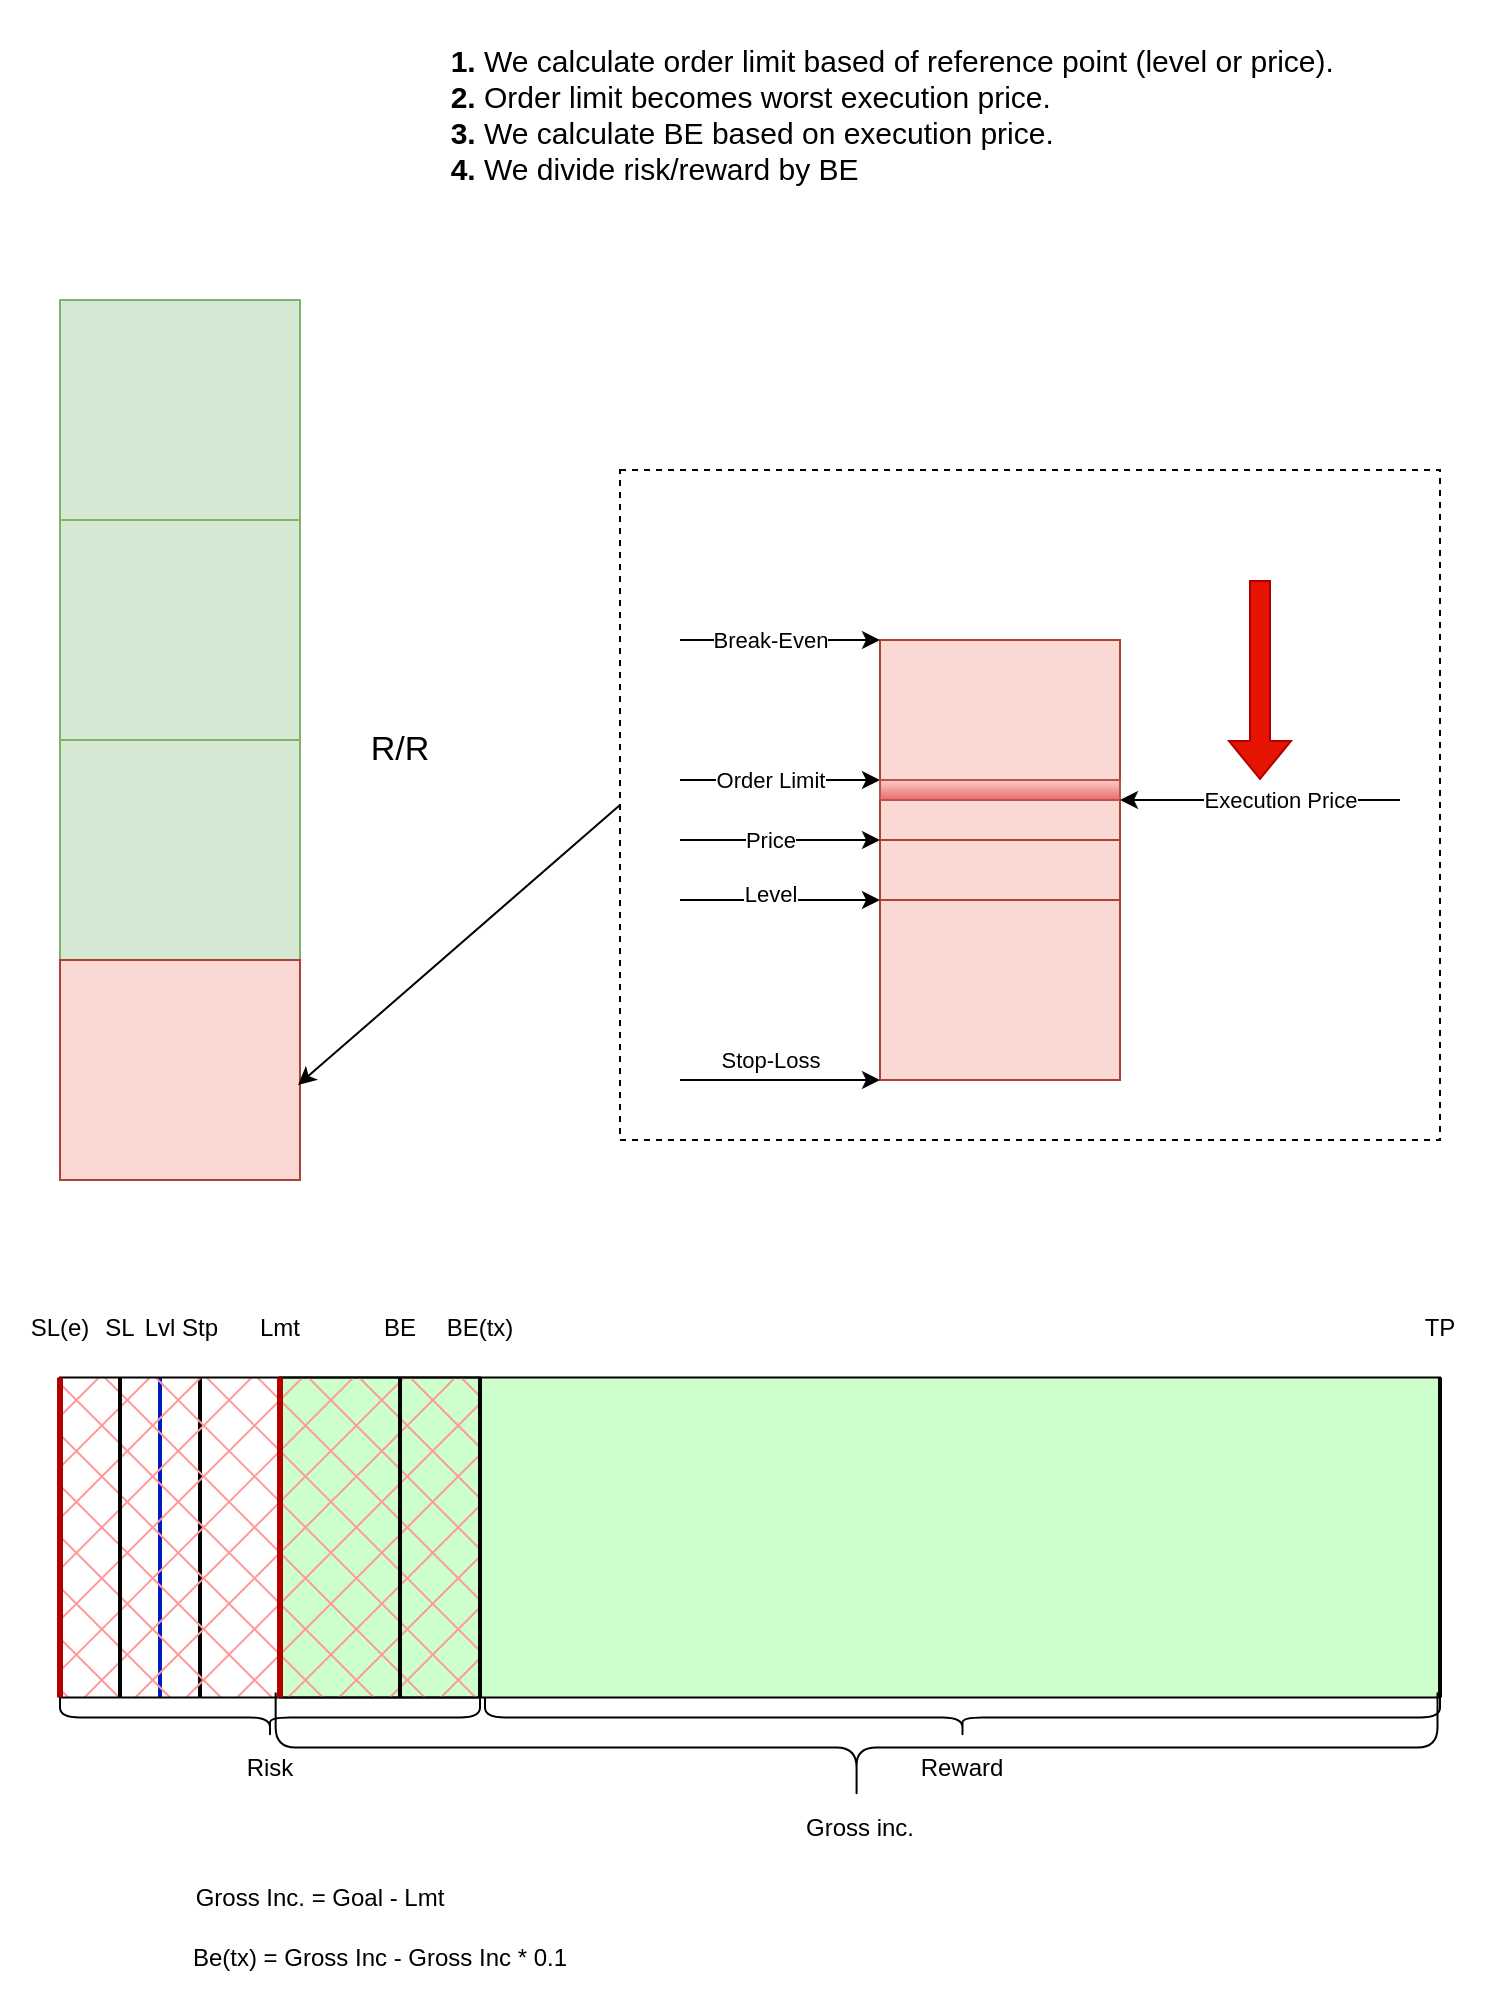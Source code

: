 <mxfile version="24.1.0" type="device">
  <diagram name="Page-1" id="j-MaNXyUL6Ljd3Kbs1A1">
    <mxGraphModel dx="1337" dy="744" grid="1" gridSize="10" guides="1" tooltips="1" connect="1" arrows="1" fold="1" page="1" pageScale="1" pageWidth="850" pageHeight="1100" math="0" shadow="0">
      <root>
        <mxCell id="0" />
        <mxCell id="1" parent="0" />
        <mxCell id="qoeNgem16C5iIp4ydC2M-30" value="" style="rounded=0;whiteSpace=wrap;html=1;fillStyle=auto;fillColor=#CCFFCC;" vertex="1" parent="1">
          <mxGeometry x="210" y="738.75" width="580" height="160" as="geometry" />
        </mxCell>
        <mxCell id="qoeNgem16C5iIp4ydC2M-4" value="" style="group" vertex="1" connectable="0" parent="1">
          <mxGeometry x="120" y="698.75" width="60" height="200" as="geometry" />
        </mxCell>
        <mxCell id="qoeNgem16C5iIp4ydC2M-2" value="" style="endArrow=none;html=1;rounded=0;strokeWidth=2;fillColor=#0050ef;strokeColor=#001DBC;" edge="1" parent="qoeNgem16C5iIp4ydC2M-4">
          <mxGeometry width="50" height="50" relative="1" as="geometry">
            <mxPoint x="30" y="200" as="sourcePoint" />
            <mxPoint x="30" y="40" as="targetPoint" />
          </mxGeometry>
        </mxCell>
        <mxCell id="qoeNgem16C5iIp4ydC2M-3" value="Lvl" style="text;html=1;align=center;verticalAlign=middle;whiteSpace=wrap;rounded=0;" vertex="1" parent="qoeNgem16C5iIp4ydC2M-4">
          <mxGeometry width="60" height="30" as="geometry" />
        </mxCell>
        <mxCell id="G4bdY_BmcVsglZIs1OtU-32" value="" style="rounded=0;whiteSpace=wrap;html=1;fillColor=none;dashed=1;" parent="1" vertex="1">
          <mxGeometry x="380" y="285" width="410" height="335" as="geometry" />
        </mxCell>
        <mxCell id="k13MN9PNjsYVJc43l-up-2" value="" style="rounded=0;whiteSpace=wrap;html=1;fillColor=#d5e8d4;strokeColor=#82b366;" parent="1" vertex="1">
          <mxGeometry x="100" y="420" width="120" height="110" as="geometry" />
        </mxCell>
        <mxCell id="k13MN9PNjsYVJc43l-up-3" value="" style="rounded=0;whiteSpace=wrap;html=1;fillColor=#fad9d5;strokeColor=#ae4132;" parent="1" vertex="1">
          <mxGeometry x="100" y="530" width="120" height="110" as="geometry" />
        </mxCell>
        <mxCell id="G4bdY_BmcVsglZIs1OtU-1" value="" style="rounded=0;whiteSpace=wrap;html=1;fillColor=#d5e8d4;strokeColor=#82b366;" parent="1" vertex="1">
          <mxGeometry x="100" y="310" width="120" height="110" as="geometry" />
        </mxCell>
        <mxCell id="G4bdY_BmcVsglZIs1OtU-2" value="" style="rounded=0;whiteSpace=wrap;html=1;fillColor=#d5e8d4;strokeColor=#82b366;" parent="1" vertex="1">
          <mxGeometry x="100" y="200" width="120" height="110" as="geometry" />
        </mxCell>
        <mxCell id="G4bdY_BmcVsglZIs1OtU-3" value="R/R" style="text;html=1;align=center;verticalAlign=middle;whiteSpace=wrap;rounded=0;fontSize=17;" parent="1" vertex="1">
          <mxGeometry x="240" y="410" width="60" height="30" as="geometry" />
        </mxCell>
        <mxCell id="G4bdY_BmcVsglZIs1OtU-4" value="" style="rounded=0;whiteSpace=wrap;html=1;fillColor=#fad9d5;strokeColor=#ae4132;" parent="1" vertex="1">
          <mxGeometry x="510" y="500" width="120" height="90" as="geometry" />
        </mxCell>
        <mxCell id="G4bdY_BmcVsglZIs1OtU-6" value="" style="rounded=0;whiteSpace=wrap;html=1;fillColor=#fad9d5;strokeColor=#ae4132;" parent="1" vertex="1">
          <mxGeometry x="510" y="470" width="120" height="30" as="geometry" />
        </mxCell>
        <mxCell id="G4bdY_BmcVsglZIs1OtU-7" value="" style="rounded=0;whiteSpace=wrap;html=1;fillColor=#fad9d5;strokeColor=#ae4132;" parent="1" vertex="1">
          <mxGeometry x="510" y="440" width="120" height="30" as="geometry" />
        </mxCell>
        <mxCell id="G4bdY_BmcVsglZIs1OtU-8" value="" style="rounded=0;whiteSpace=wrap;html=1;fillColor=#fad9d5;strokeColor=#ae4132;" parent="1" vertex="1">
          <mxGeometry x="510" y="370" width="120" height="70" as="geometry" />
        </mxCell>
        <mxCell id="G4bdY_BmcVsglZIs1OtU-9" value="" style="endArrow=classic;html=1;rounded=0;entryX=0;entryY=1;entryDx=0;entryDy=0;" parent="1" target="G4bdY_BmcVsglZIs1OtU-6" edge="1">
          <mxGeometry width="50" height="50" relative="1" as="geometry">
            <mxPoint x="410" y="500" as="sourcePoint" />
            <mxPoint x="480" y="350" as="targetPoint" />
          </mxGeometry>
        </mxCell>
        <mxCell id="G4bdY_BmcVsglZIs1OtU-10" value="Level" style="edgeLabel;html=1;align=center;verticalAlign=middle;resizable=0;points=[];" parent="G4bdY_BmcVsglZIs1OtU-9" vertex="1" connectable="0">
          <mxGeometry x="-0.4" y="3" relative="1" as="geometry">
            <mxPoint x="15" as="offset" />
          </mxGeometry>
        </mxCell>
        <mxCell id="G4bdY_BmcVsglZIs1OtU-12" value="" style="endArrow=classic;html=1;rounded=0;entryX=0;entryY=1;entryDx=0;entryDy=0;" parent="1" edge="1">
          <mxGeometry width="50" height="50" relative="1" as="geometry">
            <mxPoint x="410" y="590" as="sourcePoint" />
            <mxPoint x="510" y="590" as="targetPoint" />
          </mxGeometry>
        </mxCell>
        <mxCell id="G4bdY_BmcVsglZIs1OtU-13" value="Stop-Loss" style="edgeLabel;html=1;align=center;verticalAlign=middle;resizable=0;points=[];" parent="G4bdY_BmcVsglZIs1OtU-12" vertex="1" connectable="0">
          <mxGeometry x="-0.4" y="3" relative="1" as="geometry">
            <mxPoint x="15" y="-7" as="offset" />
          </mxGeometry>
        </mxCell>
        <mxCell id="G4bdY_BmcVsglZIs1OtU-19" value="" style="endArrow=classic;html=1;rounded=0;entryX=0;entryY=1;entryDx=0;entryDy=0;" parent="1" edge="1">
          <mxGeometry width="50" height="50" relative="1" as="geometry">
            <mxPoint x="410" y="470" as="sourcePoint" />
            <mxPoint x="510" y="470" as="targetPoint" />
          </mxGeometry>
        </mxCell>
        <mxCell id="G4bdY_BmcVsglZIs1OtU-20" value="Price" style="edgeLabel;html=1;align=center;verticalAlign=middle;resizable=0;points=[];" parent="G4bdY_BmcVsglZIs1OtU-19" vertex="1" connectable="0">
          <mxGeometry x="-0.4" y="3" relative="1" as="geometry">
            <mxPoint x="15" y="3" as="offset" />
          </mxGeometry>
        </mxCell>
        <mxCell id="G4bdY_BmcVsglZIs1OtU-21" value="" style="endArrow=classic;html=1;rounded=0;entryX=0;entryY=1;entryDx=0;entryDy=0;" parent="1" edge="1">
          <mxGeometry width="50" height="50" relative="1" as="geometry">
            <mxPoint x="410" y="440" as="sourcePoint" />
            <mxPoint x="510" y="440" as="targetPoint" />
          </mxGeometry>
        </mxCell>
        <mxCell id="G4bdY_BmcVsglZIs1OtU-22" value="Order Limit" style="edgeLabel;html=1;align=center;verticalAlign=middle;resizable=0;points=[];" parent="G4bdY_BmcVsglZIs1OtU-21" vertex="1" connectable="0">
          <mxGeometry x="-0.4" y="3" relative="1" as="geometry">
            <mxPoint x="15" y="3" as="offset" />
          </mxGeometry>
        </mxCell>
        <mxCell id="G4bdY_BmcVsglZIs1OtU-24" value="" style="endArrow=classic;html=1;rounded=0;entryX=0;entryY=1;entryDx=0;entryDy=0;" parent="1" edge="1">
          <mxGeometry width="50" height="50" relative="1" as="geometry">
            <mxPoint x="410" y="370" as="sourcePoint" />
            <mxPoint x="510" y="370" as="targetPoint" />
          </mxGeometry>
        </mxCell>
        <mxCell id="G4bdY_BmcVsglZIs1OtU-25" value="Break-Even" style="edgeLabel;html=1;align=center;verticalAlign=middle;resizable=0;points=[];" parent="G4bdY_BmcVsglZIs1OtU-24" vertex="1" connectable="0">
          <mxGeometry x="-0.4" y="3" relative="1" as="geometry">
            <mxPoint x="15" y="3" as="offset" />
          </mxGeometry>
        </mxCell>
        <mxCell id="G4bdY_BmcVsglZIs1OtU-26" value="" style="rounded=0;whiteSpace=wrap;html=1;fillColor=#f8cecc;gradientColor=#ea6b66;strokeColor=#b85450;" parent="1" vertex="1">
          <mxGeometry x="510" y="440" width="120" height="10" as="geometry" />
        </mxCell>
        <mxCell id="G4bdY_BmcVsglZIs1OtU-28" value="" style="endArrow=classic;html=1;rounded=0;" parent="1" edge="1">
          <mxGeometry width="50" height="50" relative="1" as="geometry">
            <mxPoint x="770" y="450" as="sourcePoint" />
            <mxPoint x="630" y="450" as="targetPoint" />
          </mxGeometry>
        </mxCell>
        <mxCell id="G4bdY_BmcVsglZIs1OtU-29" value="Execution Price" style="edgeLabel;html=1;align=center;verticalAlign=middle;resizable=0;points=[];" parent="G4bdY_BmcVsglZIs1OtU-28" vertex="1" connectable="0">
          <mxGeometry x="-0.28" y="3" relative="1" as="geometry">
            <mxPoint x="-10" y="-3" as="offset" />
          </mxGeometry>
        </mxCell>
        <mxCell id="G4bdY_BmcVsglZIs1OtU-30" value="" style="shape=flexArrow;endArrow=classic;html=1;rounded=0;fillColor=#e51400;strokeColor=#B20000;" parent="1" edge="1">
          <mxGeometry width="50" height="50" relative="1" as="geometry">
            <mxPoint x="700" y="340" as="sourcePoint" />
            <mxPoint x="700" y="440" as="targetPoint" />
          </mxGeometry>
        </mxCell>
        <mxCell id="G4bdY_BmcVsglZIs1OtU-34" value="" style="endArrow=classic;html=1;rounded=0;exitX=0;exitY=0.5;exitDx=0;exitDy=0;entryX=0.992;entryY=0.568;entryDx=0;entryDy=0;entryPerimeter=0;" parent="1" source="G4bdY_BmcVsglZIs1OtU-32" target="k13MN9PNjsYVJc43l-up-3" edge="1">
          <mxGeometry width="50" height="50" relative="1" as="geometry">
            <mxPoint x="300" y="570" as="sourcePoint" />
            <mxPoint x="350" y="520" as="targetPoint" />
          </mxGeometry>
        </mxCell>
        <mxCell id="G4bdY_BmcVsglZIs1OtU-35" value="&lt;h1 style=&quot;margin-top: 0px; font-size: 15px;&quot;&gt;&lt;ol&gt;&lt;li&gt;&lt;span style=&quot;font-weight: normal;&quot;&gt;We calculate order limit based of reference point (level or price).&lt;/span&gt;&lt;/li&gt;&lt;li&gt;&lt;span style=&quot;font-weight: normal;&quot;&gt;Order limit becomes worst execution price.&lt;/span&gt;&lt;/li&gt;&lt;li&gt;&lt;span style=&quot;font-weight: normal;&quot;&gt;We calculate BE based on execution price.&lt;/span&gt;&lt;/li&gt;&lt;li&gt;&lt;span style=&quot;font-weight: normal;&quot;&gt;We divide risk/reward by BE&lt;/span&gt;&lt;/li&gt;&lt;/ol&gt;&lt;/h1&gt;" style="text;html=1;whiteSpace=wrap;overflow=hidden;rounded=0;" parent="1" vertex="1">
          <mxGeometry x="270" y="50" width="490" height="110" as="geometry" />
        </mxCell>
        <mxCell id="qoeNgem16C5iIp4ydC2M-5" value="" style="group" vertex="1" connectable="0" parent="1">
          <mxGeometry x="140" y="698.75" width="170" height="200" as="geometry" />
        </mxCell>
        <mxCell id="qoeNgem16C5iIp4ydC2M-6" value="" style="endArrow=none;html=1;rounded=0;strokeWidth=2;" edge="1" parent="qoeNgem16C5iIp4ydC2M-5">
          <mxGeometry width="50" height="50" relative="1" as="geometry">
            <mxPoint x="30" y="200" as="sourcePoint" />
            <mxPoint x="30" y="40" as="targetPoint" />
          </mxGeometry>
        </mxCell>
        <mxCell id="qoeNgem16C5iIp4ydC2M-7" value="Stp" style="text;html=1;align=center;verticalAlign=middle;whiteSpace=wrap;rounded=0;" vertex="1" parent="qoeNgem16C5iIp4ydC2M-5">
          <mxGeometry width="60" height="30" as="geometry" />
        </mxCell>
        <mxCell id="qoeNgem16C5iIp4ydC2M-35" value="" style="rounded=0;whiteSpace=wrap;html=1;fillStyle=cross-hatch;fillColor=#FF9999;" vertex="1" parent="qoeNgem16C5iIp4ydC2M-5">
          <mxGeometry x="-40" y="40" width="210" height="160" as="geometry" />
        </mxCell>
        <mxCell id="qoeNgem16C5iIp4ydC2M-11" value="" style="group" vertex="1" connectable="0" parent="1">
          <mxGeometry x="240" y="698.75" width="60" height="200" as="geometry" />
        </mxCell>
        <mxCell id="qoeNgem16C5iIp4ydC2M-12" value="" style="endArrow=none;html=1;rounded=0;strokeWidth=2;" edge="1" parent="qoeNgem16C5iIp4ydC2M-11">
          <mxGeometry width="50" height="50" relative="1" as="geometry">
            <mxPoint x="30" y="200" as="sourcePoint" />
            <mxPoint x="30" y="40" as="targetPoint" />
          </mxGeometry>
        </mxCell>
        <mxCell id="qoeNgem16C5iIp4ydC2M-13" value="BE" style="text;html=1;align=center;verticalAlign=middle;whiteSpace=wrap;rounded=0;" vertex="1" parent="qoeNgem16C5iIp4ydC2M-11">
          <mxGeometry width="60" height="30" as="geometry" />
        </mxCell>
        <mxCell id="qoeNgem16C5iIp4ydC2M-14" value="" style="group" vertex="1" connectable="0" parent="1">
          <mxGeometry x="100" y="698.75" width="60" height="200" as="geometry" />
        </mxCell>
        <mxCell id="qoeNgem16C5iIp4ydC2M-15" value="" style="endArrow=none;html=1;rounded=0;strokeWidth=2;" edge="1" parent="qoeNgem16C5iIp4ydC2M-14">
          <mxGeometry width="50" height="50" relative="1" as="geometry">
            <mxPoint x="30" y="200" as="sourcePoint" />
            <mxPoint x="30" y="40" as="targetPoint" />
          </mxGeometry>
        </mxCell>
        <mxCell id="qoeNgem16C5iIp4ydC2M-16" value="SL" style="text;html=1;align=center;verticalAlign=middle;whiteSpace=wrap;rounded=0;" vertex="1" parent="qoeNgem16C5iIp4ydC2M-14">
          <mxGeometry width="60" height="30" as="geometry" />
        </mxCell>
        <mxCell id="qoeNgem16C5iIp4ydC2M-9" value="" style="endArrow=none;html=1;rounded=0;strokeWidth=3;fillColor=#e51400;strokeColor=#B20000;" edge="1" parent="1">
          <mxGeometry width="50" height="50" relative="1" as="geometry">
            <mxPoint x="210" y="898.75" as="sourcePoint" />
            <mxPoint x="210" y="738.75" as="targetPoint" />
          </mxGeometry>
        </mxCell>
        <mxCell id="qoeNgem16C5iIp4ydC2M-10" value="Lmt" style="text;html=1;align=center;verticalAlign=middle;whiteSpace=wrap;rounded=0;" vertex="1" parent="1">
          <mxGeometry x="180" y="698.75" width="60" height="30" as="geometry" />
        </mxCell>
        <mxCell id="qoeNgem16C5iIp4ydC2M-23" value="" style="endArrow=none;html=1;rounded=0;strokeWidth=3;fillColor=#e51400;strokeColor=#B20000;" edge="1" parent="1">
          <mxGeometry width="50" height="50" relative="1" as="geometry">
            <mxPoint x="100" y="898.75" as="sourcePoint" />
            <mxPoint x="100" y="738.75" as="targetPoint" />
          </mxGeometry>
        </mxCell>
        <mxCell id="qoeNgem16C5iIp4ydC2M-24" value="SL(e)" style="text;html=1;align=center;verticalAlign=middle;whiteSpace=wrap;rounded=0;" vertex="1" parent="1">
          <mxGeometry x="70" y="698.75" width="60" height="30" as="geometry" />
        </mxCell>
        <mxCell id="qoeNgem16C5iIp4ydC2M-25" value="Risk" style="text;html=1;align=center;verticalAlign=middle;whiteSpace=wrap;rounded=0;" vertex="1" parent="1">
          <mxGeometry x="175" y="918.75" width="60" height="30" as="geometry" />
        </mxCell>
        <mxCell id="qoeNgem16C5iIp4ydC2M-27" value="" style="group" vertex="1" connectable="0" parent="1">
          <mxGeometry x="760" y="698.75" width="60" height="200" as="geometry" />
        </mxCell>
        <mxCell id="qoeNgem16C5iIp4ydC2M-28" value="" style="endArrow=none;html=1;rounded=0;strokeWidth=2;" edge="1" parent="qoeNgem16C5iIp4ydC2M-27">
          <mxGeometry width="50" height="50" relative="1" as="geometry">
            <mxPoint x="30" y="200" as="sourcePoint" />
            <mxPoint x="30" y="40" as="targetPoint" />
          </mxGeometry>
        </mxCell>
        <mxCell id="qoeNgem16C5iIp4ydC2M-29" value="TP" style="text;html=1;align=center;verticalAlign=middle;whiteSpace=wrap;rounded=0;" vertex="1" parent="qoeNgem16C5iIp4ydC2M-27">
          <mxGeometry width="60" height="30" as="geometry" />
        </mxCell>
        <mxCell id="qoeNgem16C5iIp4ydC2M-32" value="" style="group" vertex="1" connectable="0" parent="1">
          <mxGeometry x="280" y="698.75" width="60" height="200" as="geometry" />
        </mxCell>
        <mxCell id="qoeNgem16C5iIp4ydC2M-33" value="" style="endArrow=none;html=1;rounded=0;strokeWidth=2;" edge="1" parent="qoeNgem16C5iIp4ydC2M-32">
          <mxGeometry width="50" height="50" relative="1" as="geometry">
            <mxPoint x="30" y="200" as="sourcePoint" />
            <mxPoint x="30" y="40" as="targetPoint" />
          </mxGeometry>
        </mxCell>
        <mxCell id="qoeNgem16C5iIp4ydC2M-34" value="BE(tx)" style="text;html=1;align=center;verticalAlign=middle;whiteSpace=wrap;rounded=0;" vertex="1" parent="qoeNgem16C5iIp4ydC2M-32">
          <mxGeometry width="60" height="30" as="geometry" />
        </mxCell>
        <mxCell id="qoeNgem16C5iIp4ydC2M-36" value="" style="shape=curlyBracket;whiteSpace=wrap;html=1;rounded=1;labelPosition=left;verticalLabelPosition=middle;align=right;verticalAlign=middle;rotation=-90;" vertex="1" parent="1">
          <mxGeometry x="195" y="803.75" width="20" height="210" as="geometry" />
        </mxCell>
        <mxCell id="qoeNgem16C5iIp4ydC2M-37" value="" style="shape=curlyBracket;whiteSpace=wrap;html=1;rounded=1;labelPosition=left;verticalLabelPosition=middle;align=right;verticalAlign=middle;rotation=-90;" vertex="1" parent="1">
          <mxGeometry x="541.25" y="670" width="20" height="477.5" as="geometry" />
        </mxCell>
        <mxCell id="qoeNgem16C5iIp4ydC2M-38" value="Reward" style="text;html=1;align=center;verticalAlign=middle;whiteSpace=wrap;rounded=0;" vertex="1" parent="1">
          <mxGeometry x="521.25" y="918.75" width="60" height="30" as="geometry" />
        </mxCell>
        <mxCell id="qoeNgem16C5iIp4ydC2M-40" value="" style="shape=curlyBracket;whiteSpace=wrap;html=1;rounded=1;labelPosition=left;verticalLabelPosition=middle;align=right;verticalAlign=middle;rotation=-90;" vertex="1" parent="1">
          <mxGeometry x="470.79" y="633.28" width="55" height="580.93" as="geometry" />
        </mxCell>
        <mxCell id="qoeNgem16C5iIp4ydC2M-41" value="Gross inc." style="text;html=1;align=center;verticalAlign=middle;whiteSpace=wrap;rounded=0;" vertex="1" parent="1">
          <mxGeometry x="470" y="948.75" width="60" height="30" as="geometry" />
        </mxCell>
        <mxCell id="qoeNgem16C5iIp4ydC2M-42" value="Gross Inc. = Goal - Lmt" style="text;html=1;align=center;verticalAlign=middle;whiteSpace=wrap;rounded=0;" vertex="1" parent="1">
          <mxGeometry x="100" y="983.75" width="260" height="30" as="geometry" />
        </mxCell>
        <mxCell id="qoeNgem16C5iIp4ydC2M-43" value="Be(tx) = Gross Inc - Gross Inc * 0.1" style="text;html=1;align=center;verticalAlign=middle;whiteSpace=wrap;rounded=0;" vertex="1" parent="1">
          <mxGeometry x="130" y="1013.75" width="260" height="30" as="geometry" />
        </mxCell>
      </root>
    </mxGraphModel>
  </diagram>
</mxfile>

